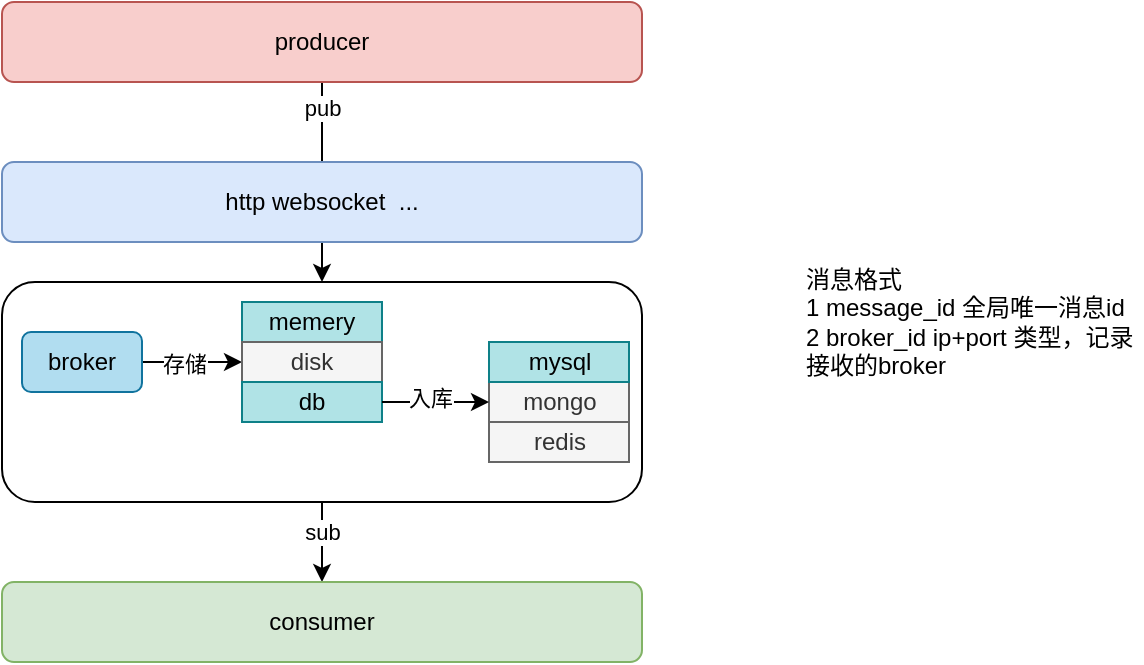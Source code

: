 <mxfile version="14.4.6" type="github">
  <diagram id="GEWbKtwTwwU5BR-KHDl5" name="第 1 页">
    <mxGraphModel dx="1422" dy="772" grid="1" gridSize="10" guides="1" tooltips="1" connect="1" arrows="1" fold="1" page="1" pageScale="1" pageWidth="827" pageHeight="1169" math="0" shadow="0">
      <root>
        <mxCell id="0" />
        <mxCell id="1" parent="0" />
        <mxCell id="4Ff3cxpEsu5nCAXXMV_1-10" value="" style="edgeStyle=orthogonalEdgeStyle;rounded=0;orthogonalLoop=1;jettySize=auto;html=1;" parent="1" source="4Ff3cxpEsu5nCAXXMV_1-2" target="4Ff3cxpEsu5nCAXXMV_1-6" edge="1">
          <mxGeometry relative="1" as="geometry" />
        </mxCell>
        <mxCell id="4Ff3cxpEsu5nCAXXMV_1-13" value="sub" style="edgeLabel;html=1;align=center;verticalAlign=middle;resizable=0;points=[];" parent="4Ff3cxpEsu5nCAXXMV_1-10" vertex="1" connectable="0">
          <mxGeometry x="0.25" y="3" relative="1" as="geometry">
            <mxPoint x="-3" y="-10" as="offset" />
          </mxGeometry>
        </mxCell>
        <mxCell id="4Ff3cxpEsu5nCAXXMV_1-2" value="" style="rounded=1;whiteSpace=wrap;html=1;" parent="1" vertex="1">
          <mxGeometry x="170" y="320" width="320" height="110" as="geometry" />
        </mxCell>
        <mxCell id="4Ff3cxpEsu5nCAXXMV_1-6" value="consumer" style="rounded=1;whiteSpace=wrap;html=1;fillColor=#d5e8d4;strokeColor=#82b366;" parent="1" vertex="1">
          <mxGeometry x="170" y="470" width="320" height="40" as="geometry" />
        </mxCell>
        <mxCell id="4Ff3cxpEsu5nCAXXMV_1-9" value="" style="edgeStyle=orthogonalEdgeStyle;rounded=0;orthogonalLoop=1;jettySize=auto;html=1;" parent="1" source="4Ff3cxpEsu5nCAXXMV_1-7" target="4Ff3cxpEsu5nCAXXMV_1-2" edge="1">
          <mxGeometry relative="1" as="geometry" />
        </mxCell>
        <mxCell id="4Ff3cxpEsu5nCAXXMV_1-11" value="pub" style="edgeLabel;html=1;align=center;verticalAlign=middle;resizable=0;points=[];" parent="4Ff3cxpEsu5nCAXXMV_1-9" vertex="1" connectable="0">
          <mxGeometry x="-0.291" y="1" relative="1" as="geometry">
            <mxPoint x="-1" y="-23" as="offset" />
          </mxGeometry>
        </mxCell>
        <mxCell id="4Ff3cxpEsu5nCAXXMV_1-7" value="producer" style="rounded=1;whiteSpace=wrap;html=1;fillColor=#f8cecc;strokeColor=#b85450;" parent="1" vertex="1">
          <mxGeometry x="170" y="180" width="320" height="40" as="geometry" />
        </mxCell>
        <mxCell id="4Ff3cxpEsu5nCAXXMV_1-26" style="edgeStyle=orthogonalEdgeStyle;rounded=0;orthogonalLoop=1;jettySize=auto;html=1;entryX=0;entryY=0.5;entryDx=0;entryDy=0;" parent="1" source="4Ff3cxpEsu5nCAXXMV_1-15" target="4Ff3cxpEsu5nCAXXMV_1-18" edge="1">
          <mxGeometry relative="1" as="geometry" />
        </mxCell>
        <mxCell id="4Ff3cxpEsu5nCAXXMV_1-27" value="存储" style="edgeLabel;html=1;align=center;verticalAlign=middle;resizable=0;points=[];" parent="4Ff3cxpEsu5nCAXXMV_1-26" vertex="1" connectable="0">
          <mxGeometry x="-0.186" y="-1" relative="1" as="geometry">
            <mxPoint as="offset" />
          </mxGeometry>
        </mxCell>
        <mxCell id="4Ff3cxpEsu5nCAXXMV_1-15" value="broker" style="rounded=1;whiteSpace=wrap;html=1;fillColor=#b1ddf0;strokeColor=#10739e;" parent="1" vertex="1">
          <mxGeometry x="180" y="345" width="60" height="30" as="geometry" />
        </mxCell>
        <mxCell id="4Ff3cxpEsu5nCAXXMV_1-23" value="" style="group;fillColor=#b0e3e6;strokeColor=#0e8088;" parent="1" vertex="1" connectable="0">
          <mxGeometry x="290" y="330" width="70" height="60" as="geometry" />
        </mxCell>
        <mxCell id="4Ff3cxpEsu5nCAXXMV_1-17" value="memery" style="rounded=0;whiteSpace=wrap;html=1;fillColor=#b0e3e6;strokeColor=#0e8088;" parent="4Ff3cxpEsu5nCAXXMV_1-23" vertex="1">
          <mxGeometry width="70" height="20" as="geometry" />
        </mxCell>
        <mxCell id="4Ff3cxpEsu5nCAXXMV_1-18" value="disk" style="rounded=0;whiteSpace=wrap;html=1;fillColor=#f5f5f5;strokeColor=#666666;fontColor=#333333;" parent="4Ff3cxpEsu5nCAXXMV_1-23" vertex="1">
          <mxGeometry y="20" width="70" height="20" as="geometry" />
        </mxCell>
        <mxCell id="4Ff3cxpEsu5nCAXXMV_1-19" value="db" style="rounded=0;whiteSpace=wrap;html=1;fillColor=#b0e3e6;strokeColor=#0e8088;" parent="4Ff3cxpEsu5nCAXXMV_1-23" vertex="1">
          <mxGeometry y="40" width="70" height="20" as="geometry" />
        </mxCell>
        <mxCell id="4Ff3cxpEsu5nCAXXMV_1-24" value="" style="group" parent="1" vertex="1" connectable="0">
          <mxGeometry x="413.5" y="350" width="70" height="60" as="geometry" />
        </mxCell>
        <mxCell id="4Ff3cxpEsu5nCAXXMV_1-20" value="mongo" style="rounded=0;whiteSpace=wrap;html=1;fillColor=#f5f5f5;strokeColor=#666666;fontColor=#333333;" parent="4Ff3cxpEsu5nCAXXMV_1-24" vertex="1">
          <mxGeometry y="20" width="70" height="20" as="geometry" />
        </mxCell>
        <mxCell id="4Ff3cxpEsu5nCAXXMV_1-21" value="mysql" style="rounded=0;whiteSpace=wrap;html=1;fillColor=#b0e3e6;strokeColor=#0e8088;" parent="4Ff3cxpEsu5nCAXXMV_1-24" vertex="1">
          <mxGeometry width="70" height="20" as="geometry" />
        </mxCell>
        <mxCell id="4Ff3cxpEsu5nCAXXMV_1-22" value="redis" style="rounded=0;whiteSpace=wrap;html=1;fillColor=#f5f5f5;strokeColor=#666666;fontColor=#333333;" parent="4Ff3cxpEsu5nCAXXMV_1-24" vertex="1">
          <mxGeometry y="40" width="70" height="20" as="geometry" />
        </mxCell>
        <mxCell id="4Ff3cxpEsu5nCAXXMV_1-25" style="edgeStyle=orthogonalEdgeStyle;rounded=0;orthogonalLoop=1;jettySize=auto;html=1;" parent="1" source="4Ff3cxpEsu5nCAXXMV_1-19" target="4Ff3cxpEsu5nCAXXMV_1-20" edge="1">
          <mxGeometry relative="1" as="geometry" />
        </mxCell>
        <mxCell id="4Ff3cxpEsu5nCAXXMV_1-28" value="入库" style="edgeLabel;html=1;align=center;verticalAlign=middle;resizable=0;points=[];" parent="4Ff3cxpEsu5nCAXXMV_1-25" vertex="1" connectable="0">
          <mxGeometry x="-0.122" y="2" relative="1" as="geometry">
            <mxPoint as="offset" />
          </mxGeometry>
        </mxCell>
        <mxCell id="4Ff3cxpEsu5nCAXXMV_1-29" value="消息格式&lt;br&gt;&lt;div&gt;&lt;span&gt;1&amp;nbsp;message_id&amp;nbsp;全局唯一消息id&lt;/span&gt;&lt;/div&gt;&lt;div&gt;&lt;span&gt;2&amp;nbsp;broker_id&amp;nbsp;ip+port&amp;nbsp;类型，记录接收的broker&lt;/span&gt;&lt;/div&gt;" style="text;html=1;strokeColor=none;fillColor=none;align=left;verticalAlign=middle;whiteSpace=wrap;rounded=0;" parent="1" vertex="1">
          <mxGeometry x="570" y="305" width="170" height="70" as="geometry" />
        </mxCell>
        <mxCell id="DPD9DdjjSpF7IbTdE0S3-2" value="http websocket&amp;nbsp; ..." style="rounded=1;whiteSpace=wrap;html=1;fillColor=#dae8fc;strokeColor=#6c8ebf;" vertex="1" parent="1">
          <mxGeometry x="170" y="260" width="320" height="40" as="geometry" />
        </mxCell>
      </root>
    </mxGraphModel>
  </diagram>
</mxfile>
